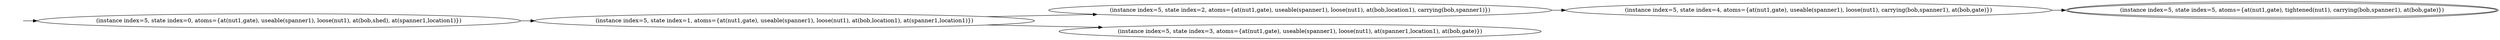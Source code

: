 digraph {
rankdir="LR"
s0[label="(instance index=5, state index=0, atoms={at(nut1,gate), useable(spanner1), loose(nut1), at(bob,shed), at(spanner1,location1)})"]
s1[label="(instance index=5, state index=1, atoms={at(nut1,gate), useable(spanner1), loose(nut1), at(bob,location1), at(spanner1,location1)})"]
s2[label="(instance index=5, state index=2, atoms={at(nut1,gate), useable(spanner1), loose(nut1), at(bob,location1), carrying(bob,spanner1)})"]
s3[label="(instance index=5, state index=3, atoms={at(nut1,gate), useable(spanner1), loose(nut1), at(spanner1,location1), at(bob,gate)})"]
s4[label="(instance index=5, state index=4, atoms={at(nut1,gate), useable(spanner1), loose(nut1), carrying(bob,spanner1), at(bob,gate)})"]
s5[peripheries=2,label="(instance index=5, state index=5, atoms={at(nut1,gate), tightened(nut1), carrying(bob,spanner1), at(bob,gate)})"]
Dangling [ label = "", style = invis ]
{ rank = same; Dangling }
Dangling -> s0
{ rank = same; s0}
{ rank = same; s1}
{ rank = same; s2,s3}
{ rank = same; s4}
{ rank = same; s5}
{
s0->s1
}
{
s1->s3
s1->s2
}
{
s2->s4
}
{
s4->s5
}
{
}
}
